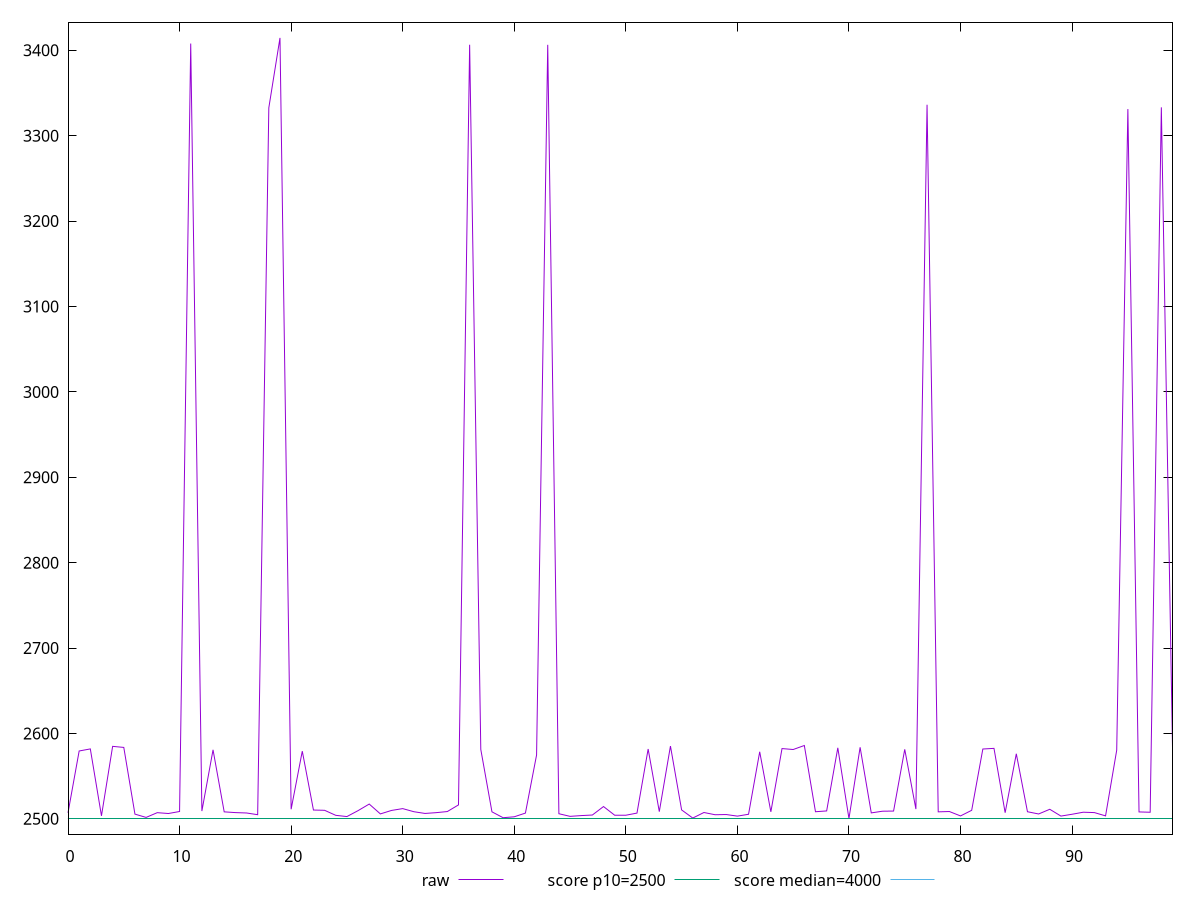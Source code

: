 reset

$raw <<EOF
0 2507.0122999999994
1 2579.4519000000005
2 2581.8780000000006
3 2503.50155
4 2584.8756999999996
5 2583.6366
6 2505.50835
7 2501.6616999999997
8 2507.21735
9 2506.2310500000003
10 2508.5882
11 3407.9469
12 2509.1005999999998
13 2580.7960000000003
14 2508.17155
15 2507.2994500000004
16 2506.8524500000003
17 2504.8376
18 3332.6587
19 3414.5454999999997
20 2511.2196
21 2579.2725
22 2510.3044000000004
23 2509.9801499999994
24 2504.10865
25 2502.6522499999996
26 2509.6048499999997
27 2517.30675
28 2505.7610000000004
29 2509.8384500000006
30 2511.9612999999995
31 2508.33685
32 2506.3134
33 2507.232
34 2508.53
35 2516.3027500000003
36 3406.5032499999998
37 2581.2587000000003
38 2508.2028
39 2501.3049499999997
40 2502.398
41 2506.7315999999996
42 2574.7246999999998
43 3406.4843499999997
44 2505.9797499999995
45 2502.8995
46 2503.7945000000004
47 2504.45375
48 2514.3951499999994
49 2504.2333499999995
50 2504.2173999999995
51 2506.7230999999997
52 2581.7324
53 2508.4408
54 2585.2223
55 2510.43915
56 2500.9174999999996
57 2507.40995
58 2504.7919999999995
59 2505.0327000000007
60 2503.1607
61 2505.3497500000003
62 2578.530300000001
63 2508.1725500000002
64 2582.2738
65 2581.1806000000006
66 2585.8743
67 2508.3162
68 2509.2504499999995
69 2583.1359999999995
70 2500.3651
71 2583.759
72 2506.9461499999998
73 2508.91745
74 2509.10635
75 2581.3767000000003
76 2511.4258500000005
77 3336.2516
78 2508.1779500000002
79 2508.56225
80 2503.3929499999995
81 2509.9906
82 2581.7594
83 2582.5213999999996
84 2507.1604
85 2576.1679999999997
86 2508.31565
87 2505.6843
88 2511.1844
89 2503.2271499999997
90 2505.36465
91 2507.7488999999996
92 2507.3044999999997
93 2503.456
94 2580.426099999999
95 3331.2337000000007
96 2508.0838499999995
97 2507.7132
98 3333.2425999999996
99 2583.9211999999998
EOF

set key outside below
set xrange [0:99]
set yrange [2482.081492:3432.829108]
set trange [2482.081492:3432.829108]
set terminal svg size 640, 490 enhanced background rgb 'white'
set output "report_00007_2020-12-11T15:55:29.892Z/largest-contentful-paint/samples/pages+cached+noexternal+nocss/raw/values.svg"

plot $raw title "raw" with line, \
     2500 title "score p10=2500", \
     4000 title "score median=4000"

reset
